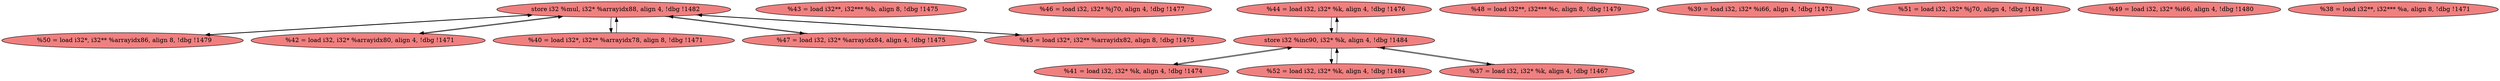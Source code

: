 
digraph G {


node2871 [fillcolor=lightcoral,label="  store i32 %mul, i32* %arrayidx88, align 4, !dbg !1482",shape=ellipse,style=filled ]
node2859 [fillcolor=lightcoral,label="  %43 = load i32**, i32*** %b, align 8, !dbg !1475",shape=ellipse,style=filled ]
node2870 [fillcolor=lightcoral,label="  %46 = load i32, i32* %j70, align 4, !dbg !1477",shape=ellipse,style=filled ]
node2869 [fillcolor=lightcoral,label="  %44 = load i32, i32* %k, align 4, !dbg !1476",shape=ellipse,style=filled ]
node2854 [fillcolor=lightcoral,label="  store i32 %inc90, i32* %k, align 4, !dbg !1484",shape=ellipse,style=filled ]
node2860 [fillcolor=lightcoral,label="  %41 = load i32, i32* %k, align 4, !dbg !1474",shape=ellipse,style=filled ]
node2858 [fillcolor=lightcoral,label="  %50 = load i32*, i32** %arrayidx86, align 8, !dbg !1479",shape=ellipse,style=filled ]
node2856 [fillcolor=lightcoral,label="  %42 = load i32, i32* %arrayidx80, align 4, !dbg !1471",shape=ellipse,style=filled ]
node2868 [fillcolor=lightcoral,label="  %48 = load i32**, i32*** %c, align 8, !dbg !1479",shape=ellipse,style=filled ]
node2855 [fillcolor=lightcoral,label="  %52 = load i32, i32* %k, align 4, !dbg !1484",shape=ellipse,style=filled ]
node2861 [fillcolor=lightcoral,label="  %39 = load i32, i32* %i66, align 4, !dbg !1473",shape=ellipse,style=filled ]
node2862 [fillcolor=lightcoral,label="  %51 = load i32, i32* %j70, align 4, !dbg !1481",shape=ellipse,style=filled ]
node2857 [fillcolor=lightcoral,label="  %40 = load i32*, i32** %arrayidx78, align 8, !dbg !1471",shape=ellipse,style=filled ]
node2866 [fillcolor=lightcoral,label="  %47 = load i32, i32* %arrayidx84, align 4, !dbg !1475",shape=ellipse,style=filled ]
node2863 [fillcolor=lightcoral,label="  %49 = load i32, i32* %i66, align 4, !dbg !1480",shape=ellipse,style=filled ]
node2864 [fillcolor=lightcoral,label="  %37 = load i32, i32* %k, align 4, !dbg !1467",shape=ellipse,style=filled ]
node2867 [fillcolor=lightcoral,label="  %38 = load i32**, i32*** %a, align 8, !dbg !1471",shape=ellipse,style=filled ]
node2865 [fillcolor=lightcoral,label="  %45 = load i32*, i32** %arrayidx82, align 8, !dbg !1475",shape=ellipse,style=filled ]

node2866->node2871 [ ]
node2871->node2866 [ ]
node2854->node2864 [ ]
node2854->node2855 [ ]
node2857->node2871 [ ]
node2871->node2856 [ ]
node2854->node2860 [ ]
node2856->node2871 [ ]
node2860->node2854 [ ]
node2854->node2869 [ ]
node2869->node2854 [ ]
node2871->node2857 [ ]
node2855->node2854 [ ]
node2858->node2871 [ ]
node2871->node2858 [ ]
node2864->node2854 [ ]
node2871->node2865 [ ]
node2865->node2871 [ ]


}
